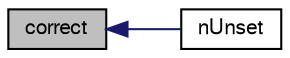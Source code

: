 digraph "correct"
{
  bgcolor="transparent";
  edge [fontname="FreeSans",fontsize="10",labelfontname="FreeSans",labelfontsize="10"];
  node [fontname="FreeSans",fontsize="10",shape=record];
  rankdir="LR";
  Node866 [label="correct",height=0.2,width=0.4,color="black", fillcolor="grey75", style="filled", fontcolor="black"];
  Node866 -> Node867 [dir="back",color="midnightblue",fontsize="10",style="solid",fontname="FreeSans"];
  Node867 [label="nUnset",height=0.2,width=0.4,color="black",URL="$a24846.html#a78e653d596ede2acbf2a8fe9cab836f6"];
}
